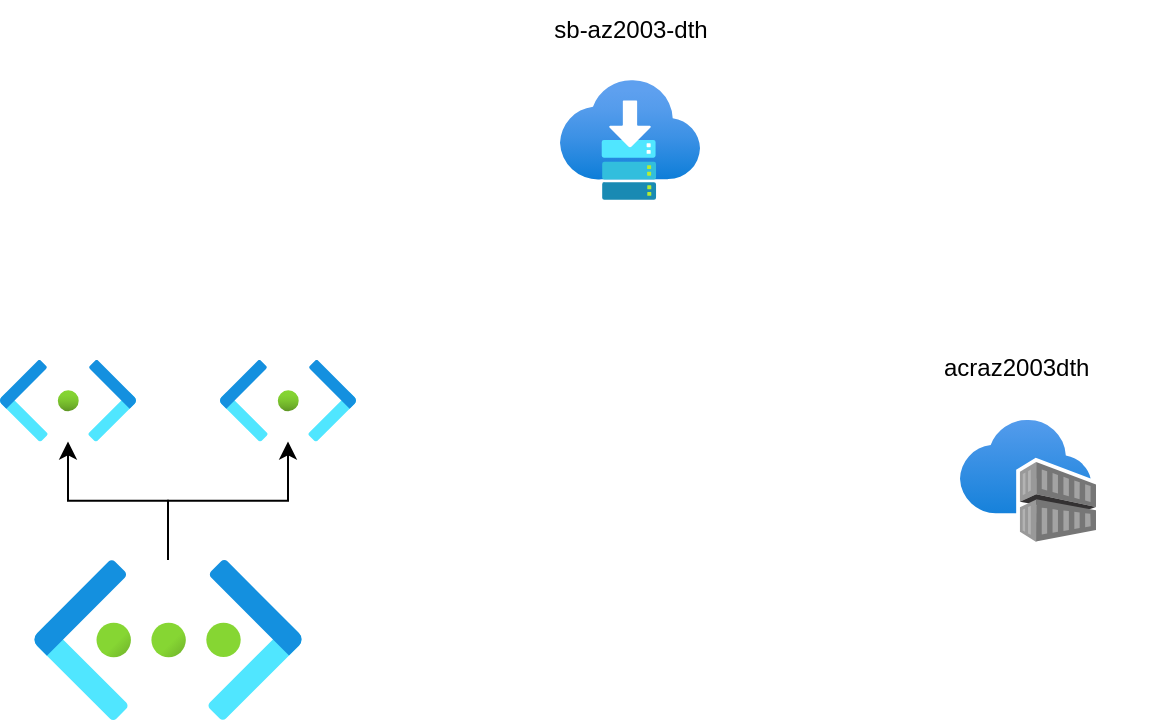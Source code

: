 <mxfile version="26.2.9">
  <diagram name="Página-1" id="jhGnCxQ4ZXMBEsUATwom">
    <mxGraphModel dx="2068" dy="1109" grid="1" gridSize="10" guides="1" tooltips="1" connect="1" arrows="1" fold="1" page="1" pageScale="1" pageWidth="827" pageHeight="1169" math="0" shadow="0">
      <root>
        <mxCell id="0" />
        <mxCell id="1" parent="0" />
        <mxCell id="Ey5vjXZlRMs2H5rNJdPo-4" style="edgeStyle=orthogonalEdgeStyle;rounded=0;orthogonalLoop=1;jettySize=auto;html=1;" edge="1" parent="1" source="Ey5vjXZlRMs2H5rNJdPo-1" target="Ey5vjXZlRMs2H5rNJdPo-2">
          <mxGeometry relative="1" as="geometry" />
        </mxCell>
        <mxCell id="Ey5vjXZlRMs2H5rNJdPo-7" style="edgeStyle=orthogonalEdgeStyle;rounded=0;orthogonalLoop=1;jettySize=auto;html=1;" edge="1" parent="1" source="Ey5vjXZlRMs2H5rNJdPo-1" target="Ey5vjXZlRMs2H5rNJdPo-6">
          <mxGeometry relative="1" as="geometry" />
        </mxCell>
        <mxCell id="Ey5vjXZlRMs2H5rNJdPo-1" value="" style="image;aspect=fixed;html=1;points=[];align=center;fontSize=12;image=img/lib/azure2/networking/Virtual_Networks.svg;" vertex="1" parent="1">
          <mxGeometry x="137" y="410" width="134" height="80" as="geometry" />
        </mxCell>
        <mxCell id="Ey5vjXZlRMs2H5rNJdPo-2" value="" style="image;aspect=fixed;html=1;points=[];align=center;fontSize=12;image=img/lib/azure2/networking/Subnet.svg;" vertex="1" parent="1">
          <mxGeometry x="120" y="310" width="68" height="40.72" as="geometry" />
        </mxCell>
        <mxCell id="Ey5vjXZlRMs2H5rNJdPo-5" value="" style="image;aspect=fixed;html=1;points=[];align=center;fontSize=12;image=img/lib/azure2/general/Service_Bus.svg;" vertex="1" parent="1">
          <mxGeometry x="400" y="170" width="70" height="60" as="geometry" />
        </mxCell>
        <mxCell id="Ey5vjXZlRMs2H5rNJdPo-6" value="" style="image;aspect=fixed;html=1;points=[];align=center;fontSize=12;image=img/lib/azure2/networking/Subnet.svg;" vertex="1" parent="1">
          <mxGeometry x="230" y="310" width="68" height="40.72" as="geometry" />
        </mxCell>
        <mxCell id="Ey5vjXZlRMs2H5rNJdPo-9" value="" style="image;aspect=fixed;html=1;points=[];align=center;fontSize=12;image=img/lib/azure2/containers/Container_Registries.svg;" vertex="1" parent="1">
          <mxGeometry x="600" y="340" width="68" height="61" as="geometry" />
        </mxCell>
        <mxCell id="Ey5vjXZlRMs2H5rNJdPo-10" value="acraz2003dth" style="text;whiteSpace=wrap;" vertex="1" parent="1">
          <mxGeometry x="590" y="300" width="110" height="40" as="geometry" />
        </mxCell>
        <mxCell id="Ey5vjXZlRMs2H5rNJdPo-13" value="sb-az2003-dth" style="text;html=1;align=center;verticalAlign=middle;resizable=0;points=[];autosize=1;strokeColor=none;fillColor=none;" vertex="1" parent="1">
          <mxGeometry x="385" y="130" width="100" height="30" as="geometry" />
        </mxCell>
      </root>
    </mxGraphModel>
  </diagram>
</mxfile>
